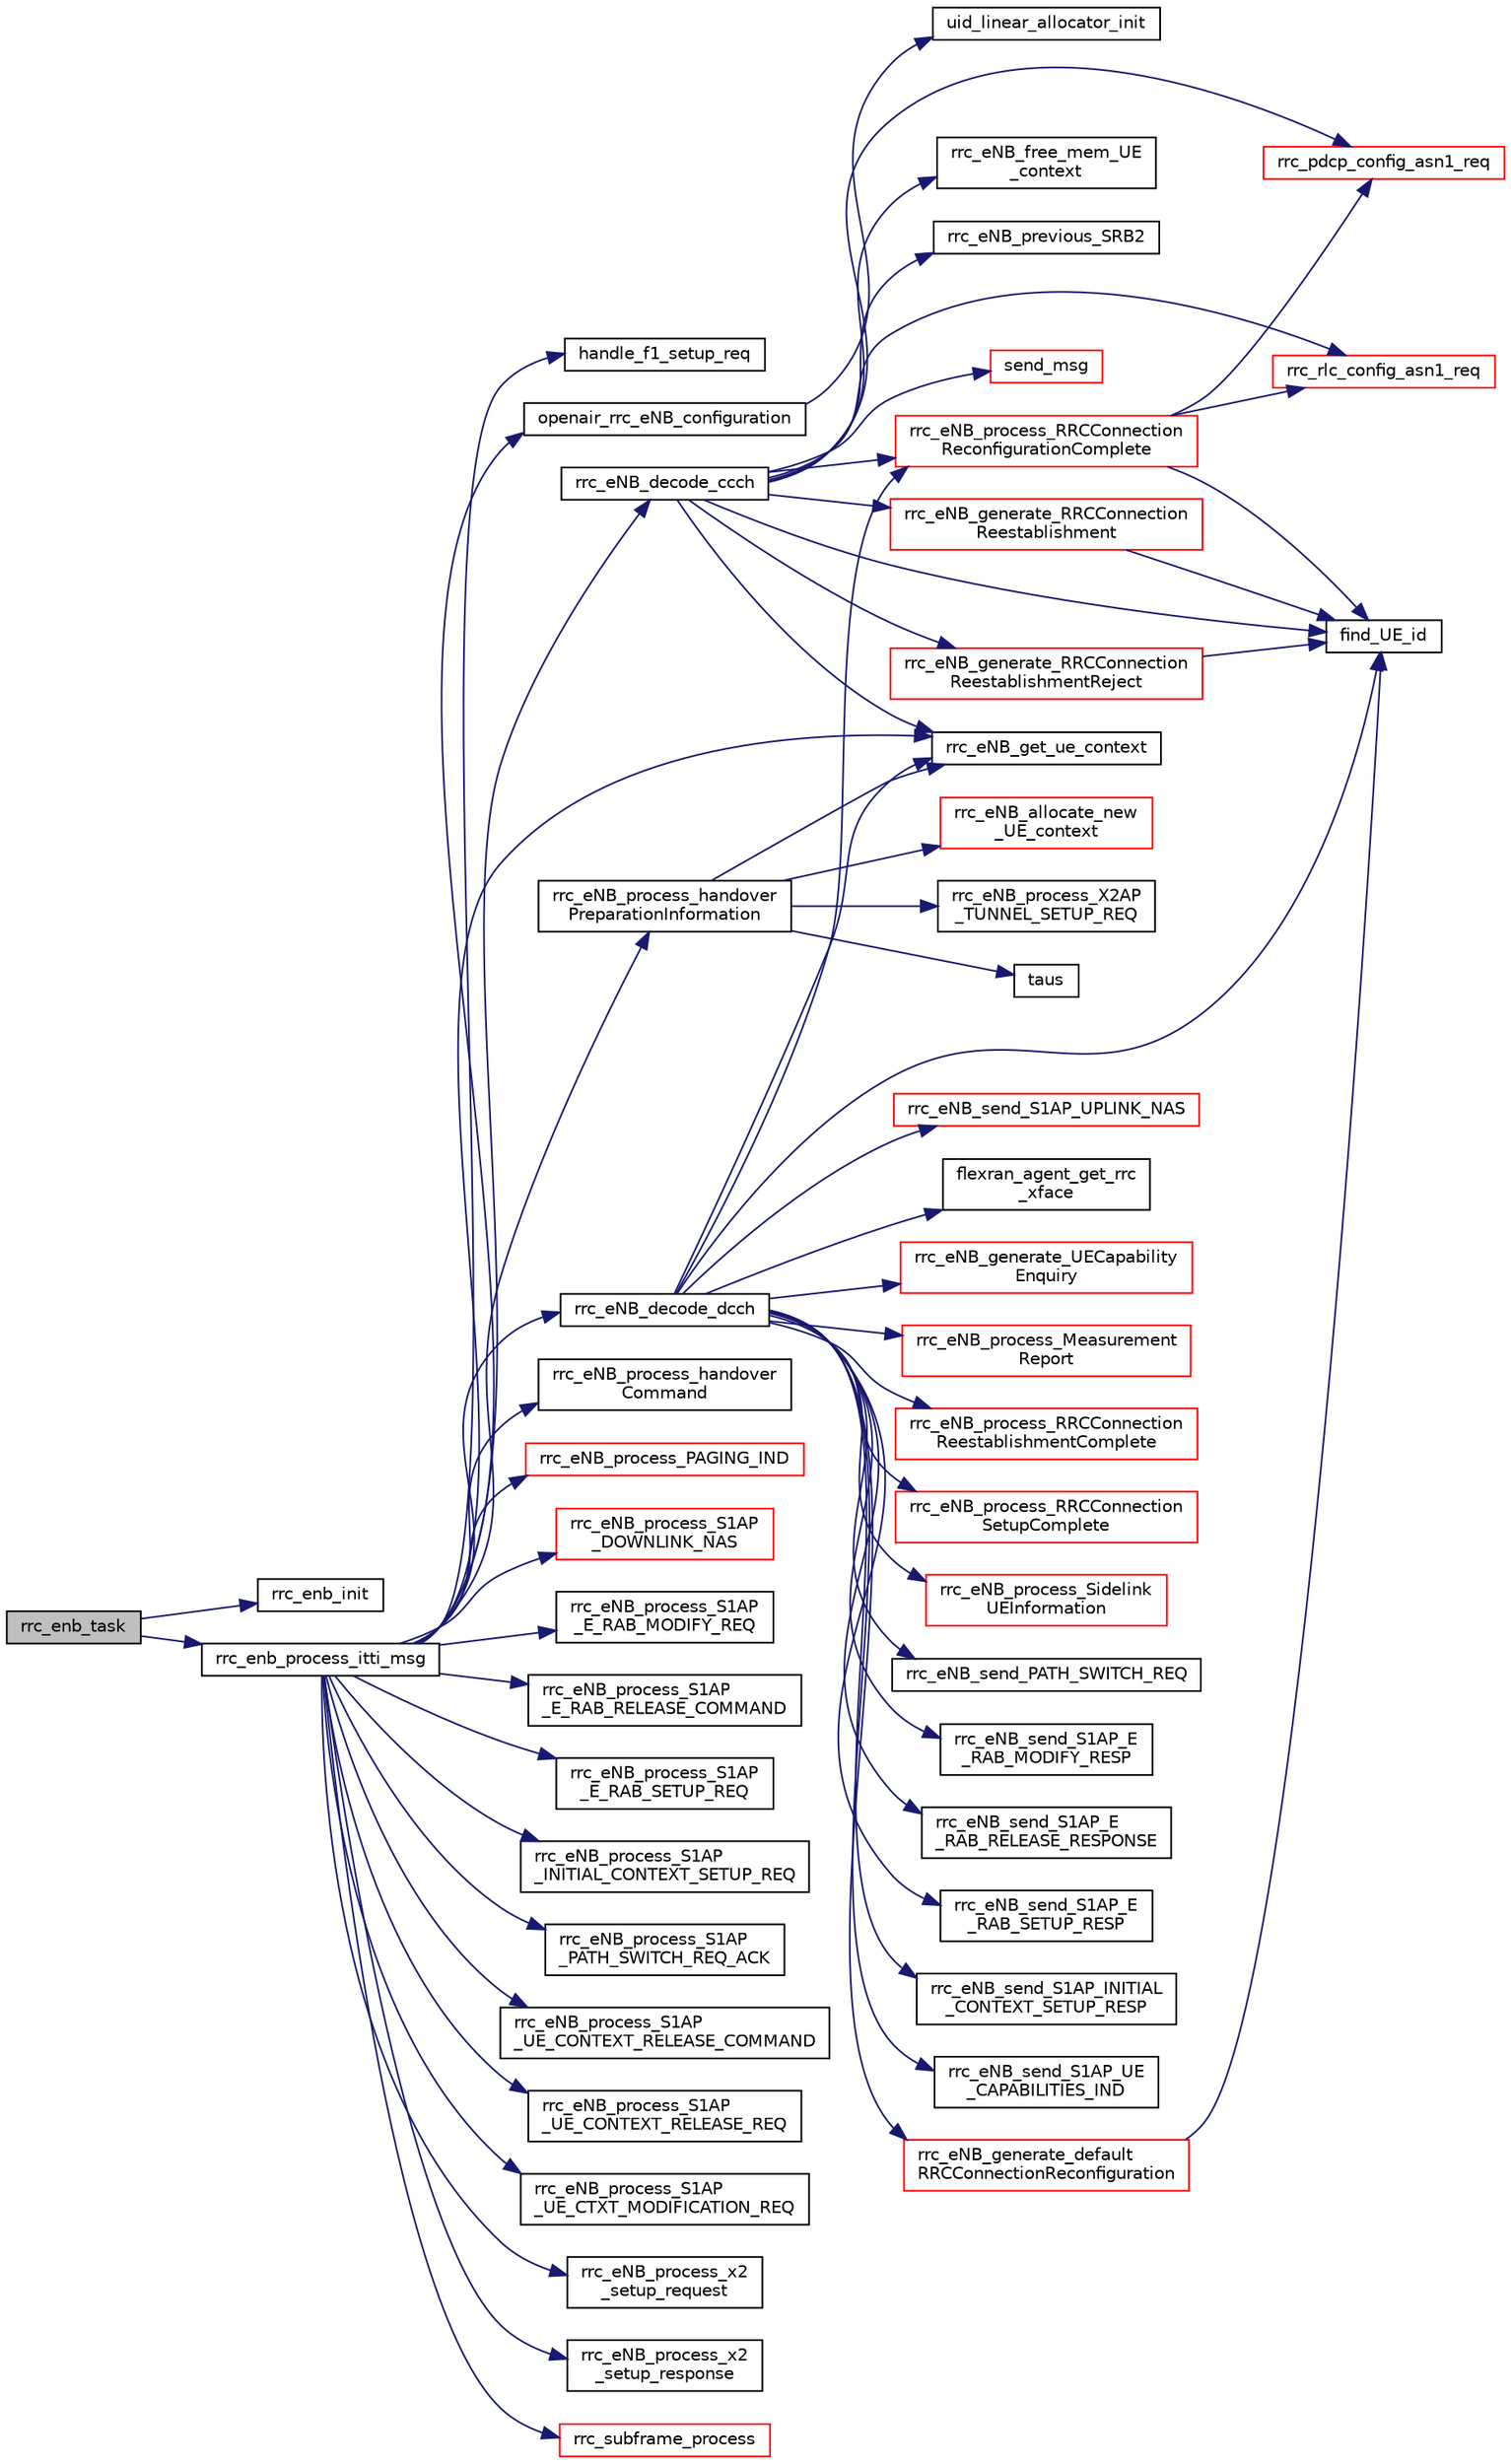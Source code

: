 digraph "rrc_enb_task"
{
 // LATEX_PDF_SIZE
  edge [fontname="Helvetica",fontsize="10",labelfontname="Helvetica",labelfontsize="10"];
  node [fontname="Helvetica",fontsize="10",shape=record];
  rankdir="LR";
  Node1 [label="rrc_enb_task",height=0.2,width=0.4,color="black", fillcolor="grey75", style="filled", fontcolor="black",tooltip="RRC eNB task."];
  Node1 -> Node2 [color="midnightblue",fontsize="10",style="solid",fontname="Helvetica"];
  Node2 [label="rrc_enb_init",height=0.2,width=0.4,color="black", fillcolor="white", style="filled",URL="$group____rrc.html#ga3fca59c4967762f334ccce442275bac7",tooltip=" "];
  Node1 -> Node3 [color="midnightblue",fontsize="10",style="solid",fontname="Helvetica"];
  Node3 [label="rrc_enb_process_itti_msg",height=0.2,width=0.4,color="black", fillcolor="white", style="filled",URL="$group____rrc.html#ga30f046459c1c273756eaeb3afa087f0b",tooltip=" "];
  Node3 -> Node4 [color="midnightblue",fontsize="10",style="solid",fontname="Helvetica"];
  Node4 [label="handle_f1_setup_req",height=0.2,width=0.4,color="black", fillcolor="white", style="filled",URL="$rrc__eNB_8c.html#aec7083b9ce6020564ecdc87d6fc67920",tooltip=" "];
  Node3 -> Node5 [color="midnightblue",fontsize="10",style="solid",fontname="Helvetica"];
  Node5 [label="openair_rrc_eNB_configuration",height=0.2,width=0.4,color="black", fillcolor="white", style="filled",URL="$group____rrc.html#ga93e14c0ef6d9a8bbc6cec281b2804cd3",tooltip=" "];
  Node5 -> Node6 [color="midnightblue",fontsize="10",style="solid",fontname="Helvetica"];
  Node6 [label="uid_linear_allocator_init",height=0.2,width=0.4,color="black", fillcolor="white", style="filled",URL="$rrc__eNB__UE__context_8c.html#a878549802d55727c9a1621d5d408d7d6",tooltip=" "];
  Node3 -> Node7 [color="midnightblue",fontsize="10",style="solid",fontname="Helvetica"];
  Node7 [label="rrc_eNB_decode_ccch",height=0.2,width=0.4,color="black", fillcolor="white", style="filled",URL="$group____rrc.html#ga3ec9e1e30c6af99f396c0079cb081728",tooltip="Entry routine to decode a UL-CCCH-Message. Invokes PER decoder and parses message."];
  Node7 -> Node8 [color="midnightblue",fontsize="10",style="solid",fontname="Helvetica"];
  Node8 [label="find_UE_id",height=0.2,width=0.4,color="black", fillcolor="white", style="filled",URL="$group____mac.html#ga35a30760cd6df3d2fcadef04c55d66ea",tooltip=" "];
  Node7 -> Node9 [color="midnightblue",fontsize="10",style="solid",fontname="Helvetica"];
  Node9 [label="rrc_eNB_free_mem_UE\l_context",height=0.2,width=0.4,color="black", fillcolor="white", style="filled",URL="$group____rrc.html#ga125920826627a1bc8270175727cb5349",tooltip=" "];
  Node7 -> Node10 [color="midnightblue",fontsize="10",style="solid",fontname="Helvetica"];
  Node10 [label="rrc_eNB_generate_RRCConnection\lReestablishment",height=0.2,width=0.4,color="red", fillcolor="white", style="filled",URL="$rrc__eNB_8c.html#a2ea8fd237d90916a202cd3334ea02868",tooltip=" "];
  Node10 -> Node8 [color="midnightblue",fontsize="10",style="solid",fontname="Helvetica"];
  Node7 -> Node16 [color="midnightblue",fontsize="10",style="solid",fontname="Helvetica"];
  Node16 [label="rrc_eNB_generate_RRCConnection\lReestablishmentReject",height=0.2,width=0.4,color="red", fillcolor="white", style="filled",URL="$group____rrc.html#ga7a1192cbb1b3cd5907fe3d833161ff7a",tooltip="Generate RRCConnectionReestablishmentReject."];
  Node16 -> Node8 [color="midnightblue",fontsize="10",style="solid",fontname="Helvetica"];
  Node7 -> Node18 [color="midnightblue",fontsize="10",style="solid",fontname="Helvetica"];
  Node18 [label="rrc_eNB_get_ue_context",height=0.2,width=0.4,color="black", fillcolor="white", style="filled",URL="$rrc__eNB__UE__context_8c.html#a746860031d13c8ab30390dc0e7685e9f",tooltip=" "];
  Node7 -> Node19 [color="midnightblue",fontsize="10",style="solid",fontname="Helvetica"];
  Node19 [label="rrc_eNB_previous_SRB2",height=0.2,width=0.4,color="black", fillcolor="white", style="filled",URL="$rrc__eNB_8c.html#a35d6e38a55c236e959bbe10091c1cb28",tooltip=" "];
  Node7 -> Node20 [color="midnightblue",fontsize="10",style="solid",fontname="Helvetica"];
  Node20 [label="rrc_eNB_process_RRCConnection\lReconfigurationComplete",height=0.2,width=0.4,color="red", fillcolor="white", style="filled",URL="$group____rrc.html#gacdd3ba288d9ebe21dd993a6536c62e87",tooltip="Process the RRCConnectionReconfigurationComplete based on information coming from UE."];
  Node20 -> Node8 [color="midnightblue",fontsize="10",style="solid",fontname="Helvetica"];
  Node20 -> Node26 [color="midnightblue",fontsize="10",style="solid",fontname="Helvetica"];
  Node26 [label="rrc_pdcp_config_asn1_req",height=0.2,width=0.4,color="red", fillcolor="white", style="filled",URL="$group____pdcp.html#ga3e65d0ecf9f1939cbefcffa4f3c05d3f",tooltip=" "];
  Node20 -> Node31 [color="midnightblue",fontsize="10",style="solid",fontname="Helvetica"];
  Node31 [label="rrc_rlc_config_asn1_req",height=0.2,width=0.4,color="red", fillcolor="white", style="filled",URL="$group__em.html#ga7b0216172f78c506c62b8284e78abae6",tooltip=" "];
  Node7 -> Node26 [color="midnightblue",fontsize="10",style="solid",fontname="Helvetica"];
  Node7 -> Node31 [color="midnightblue",fontsize="10",style="solid",fontname="Helvetica"];
  Node7 -> Node60 [color="midnightblue",fontsize="10",style="solid",fontname="Helvetica"];
  Node60 [label="send_msg",height=0.2,width=0.4,color="red", fillcolor="white", style="filled",URL="$rrc__rrm__interface_8c.html#a1a6571e5ec421cd588e8e9941f55f89e",tooltip=" "];
  Node3 -> Node62 [color="midnightblue",fontsize="10",style="solid",fontname="Helvetica"];
  Node62 [label="rrc_eNB_decode_dcch",height=0.2,width=0.4,color="black", fillcolor="white", style="filled",URL="$group____rrc.html#ga66d13b97ca325066ff5400bef7518059",tooltip="Entry routine to decode a UL-DCCH-Message. Invokes PER decoder and parses message."];
  Node62 -> Node8 [color="midnightblue",fontsize="10",style="solid",fontname="Helvetica"];
  Node62 -> Node63 [color="midnightblue",fontsize="10",style="solid",fontname="Helvetica"];
  Node63 [label="flexran_agent_get_rrc\l_xface",height=0.2,width=0.4,color="black", fillcolor="white", style="filled",URL="$flexran__agent__rrc_8c.html#a81a4b61b62cbd82933fc5e20aed9bd08",tooltip=" "];
  Node62 -> Node64 [color="midnightblue",fontsize="10",style="solid",fontname="Helvetica"];
  Node64 [label="rrc_eNB_generate_default\lRRCConnectionReconfiguration",height=0.2,width=0.4,color="red", fillcolor="white", style="filled",URL="$group____rrc.html#ga67946553723a490fbe78c54ca17464f7",tooltip=" "];
  Node64 -> Node8 [color="midnightblue",fontsize="10",style="solid",fontname="Helvetica"];
  Node62 -> Node83 [color="midnightblue",fontsize="10",style="solid",fontname="Helvetica"];
  Node83 [label="rrc_eNB_generate_UECapability\lEnquiry",height=0.2,width=0.4,color="red", fillcolor="white", style="filled",URL="$group____rrc.html#ga9ad7a4d58b2015b8c134931c6b985477",tooltip=" "];
  Node62 -> Node18 [color="midnightblue",fontsize="10",style="solid",fontname="Helvetica"];
  Node62 -> Node85 [color="midnightblue",fontsize="10",style="solid",fontname="Helvetica"];
  Node85 [label="rrc_eNB_process_Measurement\lReport",height=0.2,width=0.4,color="red", fillcolor="white", style="filled",URL="$group____rrc.html#gade1187547bca8bfe612fb725570ca3fe",tooltip=" "];
  Node62 -> Node20 [color="midnightblue",fontsize="10",style="solid",fontname="Helvetica"];
  Node62 -> Node88 [color="midnightblue",fontsize="10",style="solid",fontname="Helvetica"];
  Node88 [label="rrc_eNB_process_RRCConnection\lReestablishmentComplete",height=0.2,width=0.4,color="red", fillcolor="white", style="filled",URL="$rrc__eNB_8c.html#a7b8039144f0bdf14e02e568c03acccf7",tooltip=" "];
  Node62 -> Node95 [color="midnightblue",fontsize="10",style="solid",fontname="Helvetica"];
  Node95 [label="rrc_eNB_process_RRCConnection\lSetupComplete",height=0.2,width=0.4,color="red", fillcolor="white", style="filled",URL="$group____rrc.html#gaf607ff9afd6d79768ad5c387ce3eac15",tooltip="Process the RRCConnectionSetupComplete based on information coming from UE."];
  Node62 -> Node99 [color="midnightblue",fontsize="10",style="solid",fontname="Helvetica"];
  Node99 [label="rrc_eNB_process_Sidelink\lUEInformation",height=0.2,width=0.4,color="red", fillcolor="white", style="filled",URL="$group____rrc.html#gac9aa5085e82656aacc05018786c7dcb8",tooltip="process the received SidelinkUEInformation message at eNB"];
  Node62 -> Node103 [color="midnightblue",fontsize="10",style="solid",fontname="Helvetica"];
  Node103 [label="rrc_eNB_send_PATH_SWITCH_REQ",height=0.2,width=0.4,color="black", fillcolor="white", style="filled",URL="$rrc__eNB__S1AP_8c.html#a697e6328b8c17ca9d443b542d203fa80",tooltip=" "];
  Node62 -> Node104 [color="midnightblue",fontsize="10",style="solid",fontname="Helvetica"];
  Node104 [label="rrc_eNB_send_S1AP_E\l_RAB_MODIFY_RESP",height=0.2,width=0.4,color="black", fillcolor="white", style="filled",URL="$rrc__eNB__S1AP_8c.html#a04b1e70a711412e1314b02f0754d8047",tooltip="send a S1AP dedicated E_RAB modify response"];
  Node62 -> Node105 [color="midnightblue",fontsize="10",style="solid",fontname="Helvetica"];
  Node105 [label="rrc_eNB_send_S1AP_E\l_RAB_RELEASE_RESPONSE",height=0.2,width=0.4,color="black", fillcolor="white", style="filled",URL="$rrc__eNB__S1AP_8c.html#a08724f18cdd3431cb347c284a4ead94f",tooltip="send a S1AP dedicated E_RAB release response"];
  Node62 -> Node106 [color="midnightblue",fontsize="10",style="solid",fontname="Helvetica"];
  Node106 [label="rrc_eNB_send_S1AP_E\l_RAB_SETUP_RESP",height=0.2,width=0.4,color="black", fillcolor="white", style="filled",URL="$rrc__eNB__S1AP_8c.html#a2e0d8af441e1a2246cd0da69bd415f2e",tooltip="send a S1AP dedicated E_RAB setup response"];
  Node62 -> Node107 [color="midnightblue",fontsize="10",style="solid",fontname="Helvetica"];
  Node107 [label="rrc_eNB_send_S1AP_INITIAL\l_CONTEXT_SETUP_RESP",height=0.2,width=0.4,color="black", fillcolor="white", style="filled",URL="$rrc__eNB__S1AP_8c.html#a743dfbb771d72826ffd6c9b73354baf1",tooltip=" "];
  Node62 -> Node108 [color="midnightblue",fontsize="10",style="solid",fontname="Helvetica"];
  Node108 [label="rrc_eNB_send_S1AP_UE\l_CAPABILITIES_IND",height=0.2,width=0.4,color="black", fillcolor="white", style="filled",URL="$rrc__eNB__S1AP_8c.html#a752630df0497d9ea6166469647555986",tooltip=" "];
  Node62 -> Node109 [color="midnightblue",fontsize="10",style="solid",fontname="Helvetica"];
  Node109 [label="rrc_eNB_send_S1AP_UPLINK_NAS",height=0.2,width=0.4,color="red", fillcolor="white", style="filled",URL="$rrc__eNB__S1AP_8c.html#a3d5ce70a7c6b8c2219ba0d182d3ec058",tooltip=" "];
  Node3 -> Node18 [color="midnightblue",fontsize="10",style="solid",fontname="Helvetica"];
  Node3 -> Node111 [color="midnightblue",fontsize="10",style="solid",fontname="Helvetica"];
  Node111 [label="rrc_eNB_process_handover\lCommand",height=0.2,width=0.4,color="black", fillcolor="white", style="filled",URL="$rrc__eNB_8c.html#a37f497928882437854cbad1108c01b2d",tooltip=" "];
  Node3 -> Node112 [color="midnightblue",fontsize="10",style="solid",fontname="Helvetica"];
  Node112 [label="rrc_eNB_process_handover\lPreparationInformation",height=0.2,width=0.4,color="black", fillcolor="white", style="filled",URL="$group____rrc.html#gaf81742ba13483cf8922a21ecfdfda17d",tooltip=" "];
  Node112 -> Node113 [color="midnightblue",fontsize="10",style="solid",fontname="Helvetica"];
  Node113 [label="rrc_eNB_allocate_new\l_UE_context",height=0.2,width=0.4,color="red", fillcolor="white", style="filled",URL="$rrc__eNB__UE__context_8c.html#ae50fcc550622acf95507d021e64866c0",tooltip=" "];
  Node112 -> Node18 [color="midnightblue",fontsize="10",style="solid",fontname="Helvetica"];
  Node112 -> Node115 [color="midnightblue",fontsize="10",style="solid",fontname="Helvetica"];
  Node115 [label="rrc_eNB_process_X2AP\l_TUNNEL_SETUP_REQ",height=0.2,width=0.4,color="black", fillcolor="white", style="filled",URL="$rrc__eNB__S1AP_8c.html#a4bbcc1e49bca846355380de5b08a4c5d",tooltip=" "];
  Node112 -> Node116 [color="midnightblue",fontsize="10",style="solid",fontname="Helvetica"];
  Node116 [label="taus",height=0.2,width=0.4,color="black", fillcolor="white", style="filled",URL="$oml_8h.html#a362f00415eaebca7255f9c4d08bd9fd6",tooltip="compute random number"];
  Node3 -> Node117 [color="midnightblue",fontsize="10",style="solid",fontname="Helvetica"];
  Node117 [label="rrc_eNB_process_PAGING_IND",height=0.2,width=0.4,color="red", fillcolor="white", style="filled",URL="$rrc__eNB__S1AP_8c.html#ad68154f521d5a5912c1df0e6be8e5450",tooltip="process a S1AP_PAGING_IND message received from S1AP."];
  Node3 -> Node120 [color="midnightblue",fontsize="10",style="solid",fontname="Helvetica"];
  Node120 [label="rrc_eNB_process_S1AP\l_DOWNLINK_NAS",height=0.2,width=0.4,color="red", fillcolor="white", style="filled",URL="$rrc__eNB__S1AP_8c.html#a6712ad3e6a2c2d3042af999064b27e40",tooltip="process a S1AP_DOWNLINK_NAS message received from S1AP and transfer the embedded NAS message to UE."];
  Node3 -> Node121 [color="midnightblue",fontsize="10",style="solid",fontname="Helvetica"];
  Node121 [label="rrc_eNB_process_S1AP\l_E_RAB_MODIFY_REQ",height=0.2,width=0.4,color="black", fillcolor="white", style="filled",URL="$rrc__eNB__S1AP_8c.html#af23eed230c6fe0f28b2fac4d560407cb",tooltip="process a S1AP dedicated E_RAB modify request message received from S1AP."];
  Node3 -> Node122 [color="midnightblue",fontsize="10",style="solid",fontname="Helvetica"];
  Node122 [label="rrc_eNB_process_S1AP\l_E_RAB_RELEASE_COMMAND",height=0.2,width=0.4,color="black", fillcolor="white", style="filled",URL="$rrc__eNB__S1AP_8c.html#a87f8f19d2a087e6cdecdc1e32967b15d",tooltip="process a S1AP dedicated E_RAB release command message received from S1AP."];
  Node3 -> Node123 [color="midnightblue",fontsize="10",style="solid",fontname="Helvetica"];
  Node123 [label="rrc_eNB_process_S1AP\l_E_RAB_SETUP_REQ",height=0.2,width=0.4,color="black", fillcolor="white", style="filled",URL="$rrc__eNB__S1AP_8c.html#a966b7c245df4e3bb07e9b1d03c7e44a9",tooltip="process a S1AP dedicated E_RAB setup request message received from S1AP."];
  Node3 -> Node124 [color="midnightblue",fontsize="10",style="solid",fontname="Helvetica"];
  Node124 [label="rrc_eNB_process_S1AP\l_INITIAL_CONTEXT_SETUP_REQ",height=0.2,width=0.4,color="black", fillcolor="white", style="filled",URL="$rrc__eNB__S1AP_8c.html#a4dfdf96fa24114352c301e5a37a6317b",tooltip="process a S1AP_INITIAL_CONTEXT_SETUP_REQ message received from S1AP."];
  Node3 -> Node125 [color="midnightblue",fontsize="10",style="solid",fontname="Helvetica"];
  Node125 [label="rrc_eNB_process_S1AP\l_PATH_SWITCH_REQ_ACK",height=0.2,width=0.4,color="black", fillcolor="white", style="filled",URL="$rrc__eNB__S1AP_8c.html#a2f36bce1218cb99cf73b5a715f6a29e4",tooltip=" "];
  Node3 -> Node126 [color="midnightblue",fontsize="10",style="solid",fontname="Helvetica"];
  Node126 [label="rrc_eNB_process_S1AP\l_UE_CONTEXT_RELEASE_COMMAND",height=0.2,width=0.4,color="black", fillcolor="white", style="filled",URL="$rrc__eNB__S1AP_8c.html#a5db58388f301a4b8177b2adfdb8729c8",tooltip="process a rrc_eNB_process_S1AP_UE_CONTEXT_RELEASE_COMMAND message received from S1AP."];
  Node3 -> Node127 [color="midnightblue",fontsize="10",style="solid",fontname="Helvetica"];
  Node127 [label="rrc_eNB_process_S1AP\l_UE_CONTEXT_RELEASE_REQ",height=0.2,width=0.4,color="black", fillcolor="white", style="filled",URL="$rrc__eNB__S1AP_8c.html#a9f1a32b32f90b0075f8d1ad6fe8f6921",tooltip="process a S1AP_UE_CONTEXT_RELEASE_REQ message received from S1AP."];
  Node3 -> Node128 [color="midnightblue",fontsize="10",style="solid",fontname="Helvetica"];
  Node128 [label="rrc_eNB_process_S1AP\l_UE_CTXT_MODIFICATION_REQ",height=0.2,width=0.4,color="black", fillcolor="white", style="filled",URL="$rrc__eNB__S1AP_8c.html#a27323cc0dcce0066e2d9d64cbc870188",tooltip="process a S1AP_UE_CTXT_MODIFICATION_REQ message received from S1AP."];
  Node3 -> Node129 [color="midnightblue",fontsize="10",style="solid",fontname="Helvetica"];
  Node129 [label="rrc_eNB_process_x2\l_setup_request",height=0.2,width=0.4,color="black", fillcolor="white", style="filled",URL="$group____rrc.html#ga6dd48b7edd9fc162ed1d175a20992c29",tooltip=" "];
  Node3 -> Node130 [color="midnightblue",fontsize="10",style="solid",fontname="Helvetica"];
  Node130 [label="rrc_eNB_process_x2\l_setup_response",height=0.2,width=0.4,color="black", fillcolor="white", style="filled",URL="$group____rrc.html#ga698fa2bf7bb83ee49adeb07de663b2c3",tooltip=" "];
  Node3 -> Node131 [color="midnightblue",fontsize="10",style="solid",fontname="Helvetica"];
  Node131 [label="rrc_subframe_process",height=0.2,width=0.4,color="red", fillcolor="white", style="filled",URL="$rrc__eNB_8c.html#a1ef2bc7ae8bc4290b54a4703a611e01b",tooltip=" "];
}
